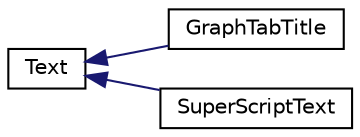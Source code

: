 digraph "Graphical Class Hierarchy"
{
 // LATEX_PDF_SIZE
  edge [fontname="Helvetica",fontsize="10",labelfontname="Helvetica",labelfontsize="10"];
  node [fontname="Helvetica",fontsize="10",shape=record];
  rankdir="LR";
  Node0 [label="Text",height=0.2,width=0.4,color="black", fillcolor="white", style="filled",URL="$classText.html",tooltip=" "];
  Node0 -> Node1 [dir="back",color="midnightblue",fontsize="10",style="solid",fontname="Helvetica"];
  Node1 [label="GraphTabTitle",height=0.2,width=0.4,color="black", fillcolor="white", style="filled",URL="$classGraphTabTitle.html",tooltip=" "];
  Node0 -> Node2 [dir="back",color="midnightblue",fontsize="10",style="solid",fontname="Helvetica"];
  Node2 [label="SuperScriptText",height=0.2,width=0.4,color="black", fillcolor="white", style="filled",URL="$classSuperScriptText.html",tooltip=" "];
}
